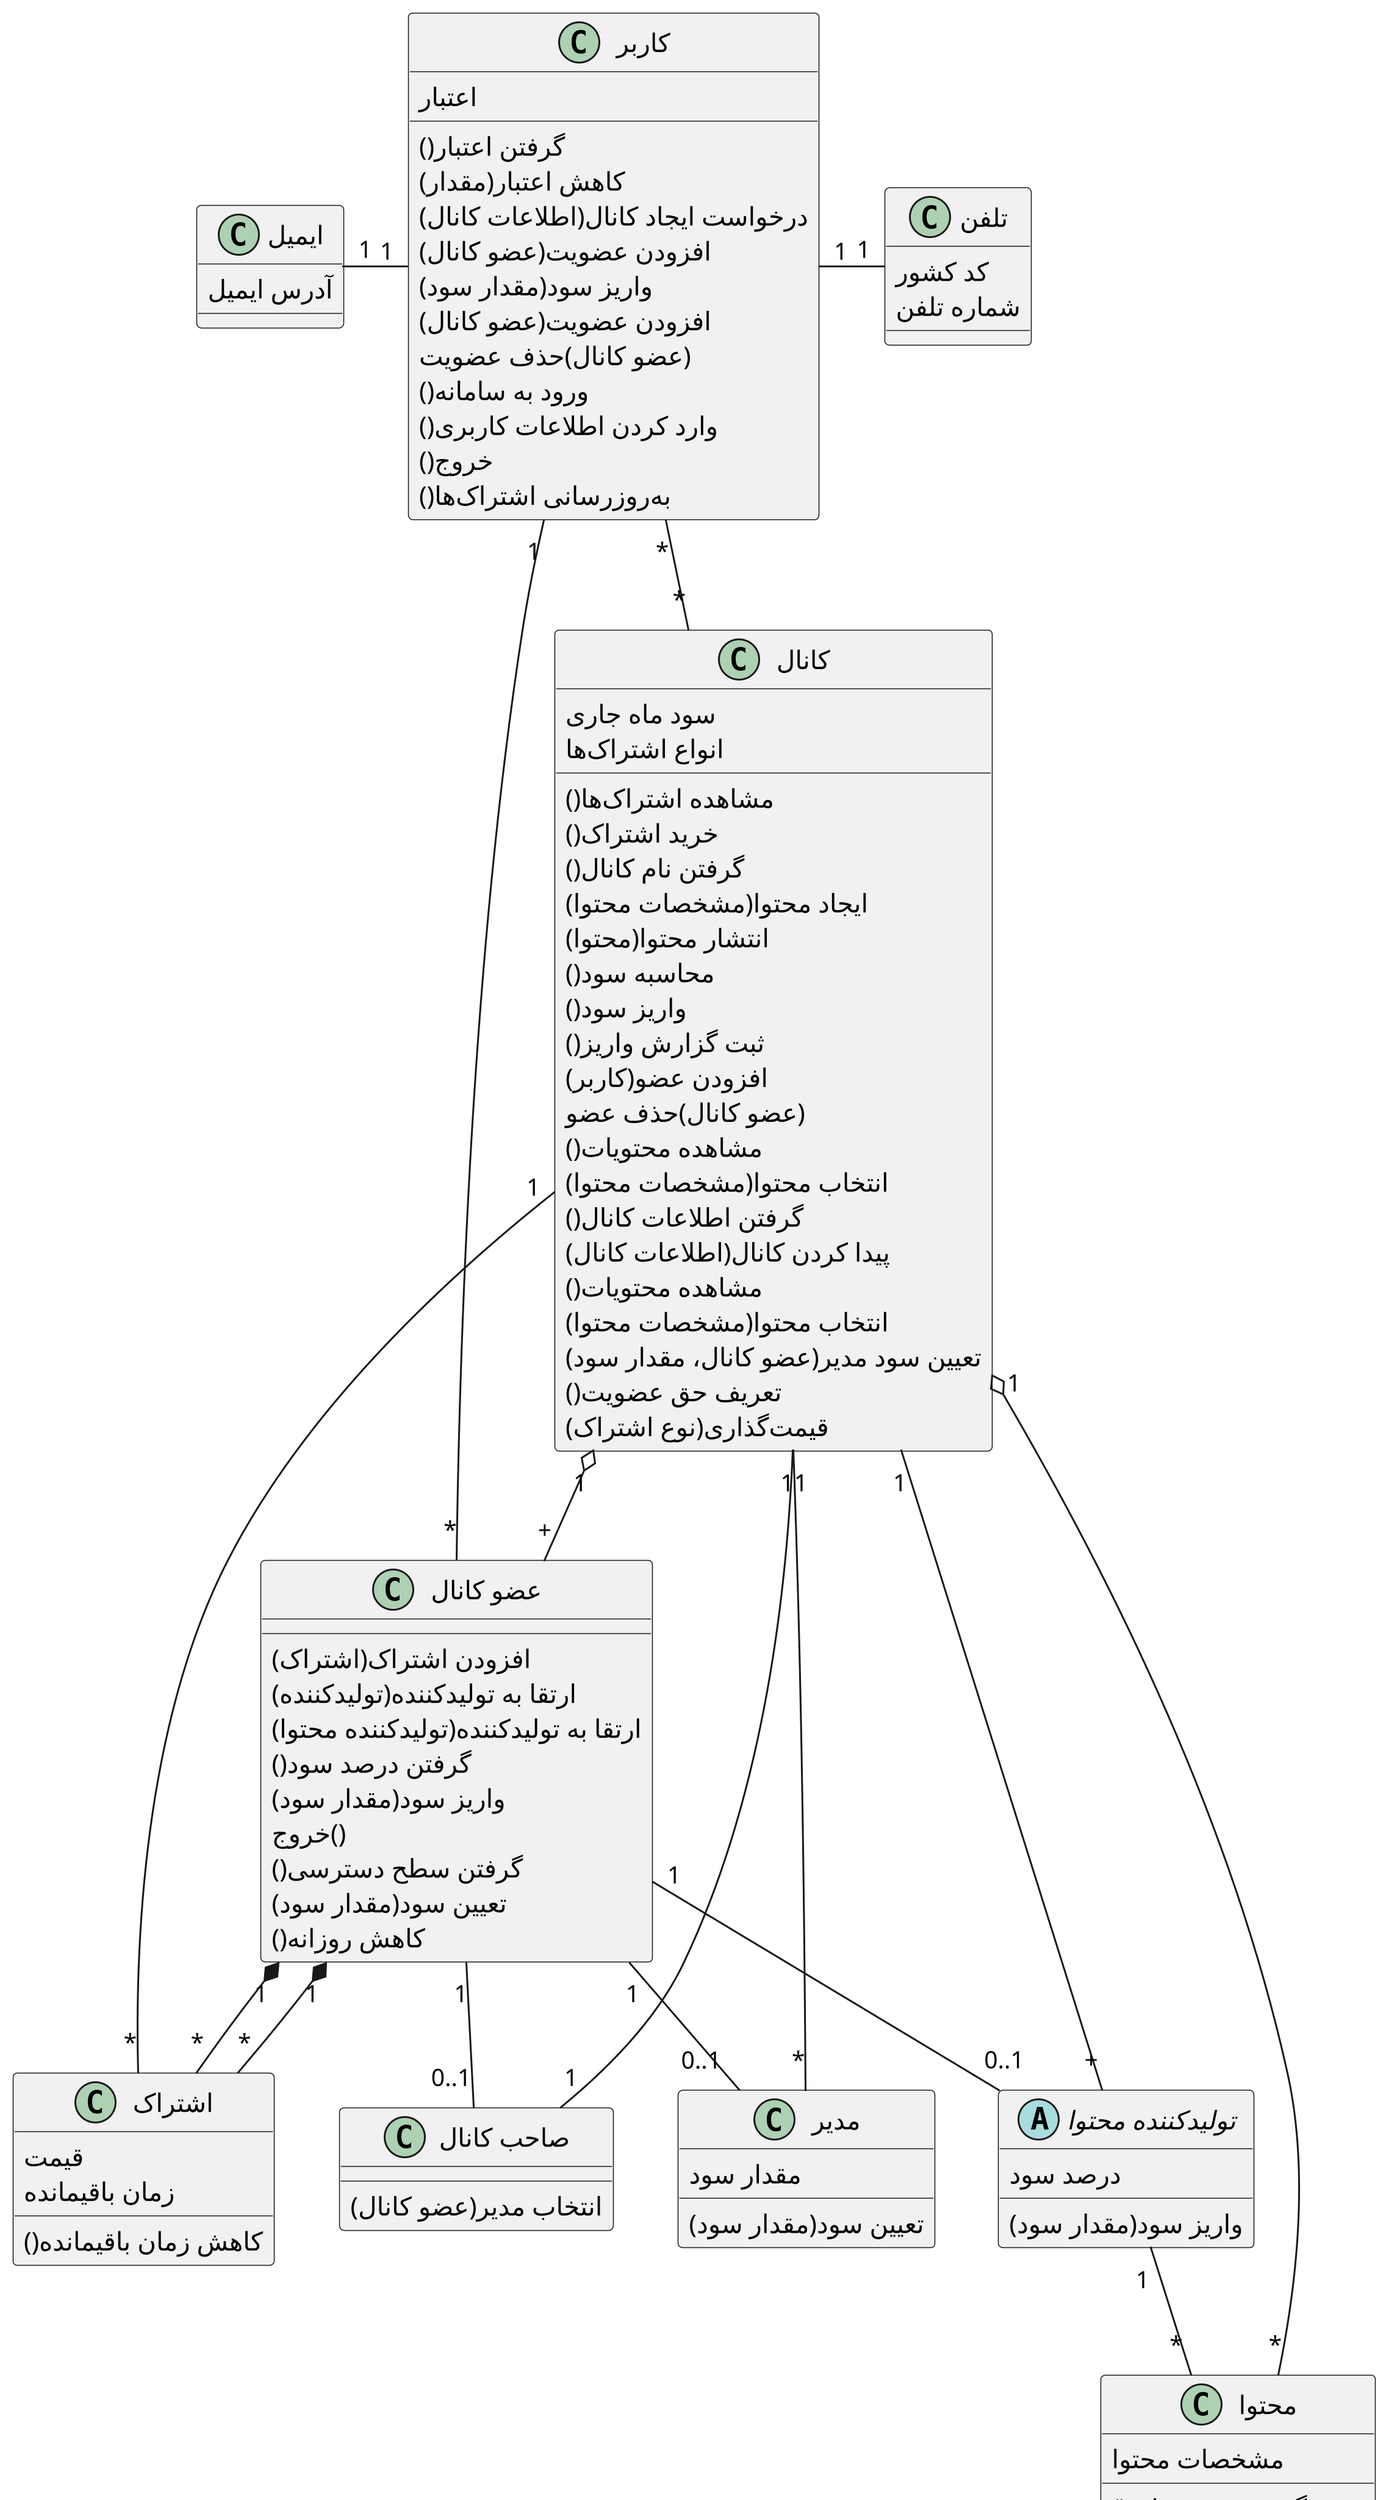 @startuml Aggregated

scale 3
skinparam DefaultFontName B Nazanin
skinparam ArrowMessageAlignment right


class "اشتراک" as subscription {
    قیمت
}

class "کانال" as chanel {
    مشاهده اشتراک‌ها()
    خرید اشتراک()
}

class "عضو کانال" as member {
    افزودن اشتراک(اشتراک)
}

class "کاربر" as user {
    گرفتن اعتبار()
    کاهش اعتبار(مقدار)
}


class "صاحب کانال" as owner {
    انتخاب مدیر(عضو کانال)
}

class "کانال" as chanel {
}

class "عضو کانال" as member {
    ارتقا به تولیدکننده(تولیدکننده)
}

class "مدیر کانال" as manager {
}

class "کاربر" as user {
    درخواست ایجاد کانال(اطلاعات کانال)
    افزودن عضویت(عضو کانال)
}

class "کانال" as chanel {
    گرفتن نام کانال()
}

class "عضو کانال" as member {
    ارتقا به تولیدکننده(تولیدکننده محتوا)
}

class "صاحب کانال" as owner {
}


abstract "تولیدکننده محتوا" as producer {
}

class "محتوا" as content {
    مشخصات محتوا
}

class "کانال" as chanel {
    ایجاد محتوا(مشخصات محتوا)
    انتشار محتوا(محتوا)
}


abstract "تولیدکننده محتوا" as producer {
    درصد سود
    واریز سود(مقدار سود)
}

class "کانال" as chanel {
    سود ماه جاری
    محاسبه سود()
    واریز سود()
    ثبت گزارش واریز()
}

class "کاربر" as user {
    اعتبار
    واریز سود(مقدار سود)
}

class "عضو کانال" as member {
    گرفتن درصد سود()
    واریز سود(مقدار سود)
}


class "کاربر" as user {
    افزودن عضویت(عضو کانال)
}

class "کانال" as chanel {
    افزودن عضو(کاربر)
}

class "عضو کانال" as member {
}



class "کانال" as chanel {
    (عضو کانال)حذف عضو
}

class "عضو کانال" as member {
    ()خروج
}

class "کاربر" as user {
    (عضو کانال)حذف عضویت
}


class "کاربر" as user {
    ورود به سامانه()
    وارد کردن اطلاعات کاربری()
}

class "ایمیل" as address {
    آدرس ایمیل
}

class "تلفن" as phone {
    کد کشور
    شماره تلفن
}

class "کاربر" as user {
    خروج()
}

abstract "تولیدکننده محتوا" as producer {
}

class "محتوا" as content {
    گرفتن مشخصات()
    ارتقای سطح دسترسی()
}

class "کانال" as chanel {
    مشاهده محتویات()
    انتخاب محتوا(مشخصات محتوا)
}

class "کاربر" as user {
}

class "کانال" as chanel {
    گرفتن اطلاعات کانال()
    پیدا کردن کانال(اطلاعات کانال)
}

class "محتوا" as content {
    گرفتن مشخصات()
    گرفتن سطح دسترسی()
    گرفتن خلاصه()
}

class "کانال" as chanel {
    مشاهده محتویات()
    انتخاب محتوا(مشخصات محتوا)
}

class "عضو کانال" as member {
    گرفتن سطح دسترسی()
}

class "اشتراک" as subscription{
}

class "صاحب کانال" as owner {
}

class "کانال" as chanel {
    تعیین سود مدیر(عضو کانال، مقدار سود)
}

class "عضو کانال" as member {
    تعیین سود(مقدار سود)
}

class "مدیر" as manager {
    مقدار سود
    تعیین سود(مقدار سود)
}

class "صاحب کانال" as owner {
}

class "کانال" as chanel {
    انواع اشتراک‌ها
    تعریف حق عضویت()
    قیمت‌گذاری(نوع اشتراک)
}

class "کاربر" as user {
    به‌روزرسانی اشتراک‌ها()
}

class "عضو کانال" as member {
    کاهش روزانه()
}

class "اشتراک" as subscription {
    زمان باقیمانده
    کاهش زمان باقیمانده()
}











member "1" -- "         0..1" producer


producer "+" -- "1" chanel

chanel "1" o-- "+" member

user "*" -- "*" chanel

member "*" -- "1" user

producer "          1" -- "             *" content
content "*" --o "1" chanel

member "        1" -- "          0..1" manager
chanel "1" -- "*" manager

member "1" -- "0..1" owner
owner "1" -- "1" chanel
user "1" -right- "1" phone
user "1" -left- "1" address


member "1" *-- "*" subscription
subscription "*" - "1" chanel
subscription "*" --* "1" member

@enduml

